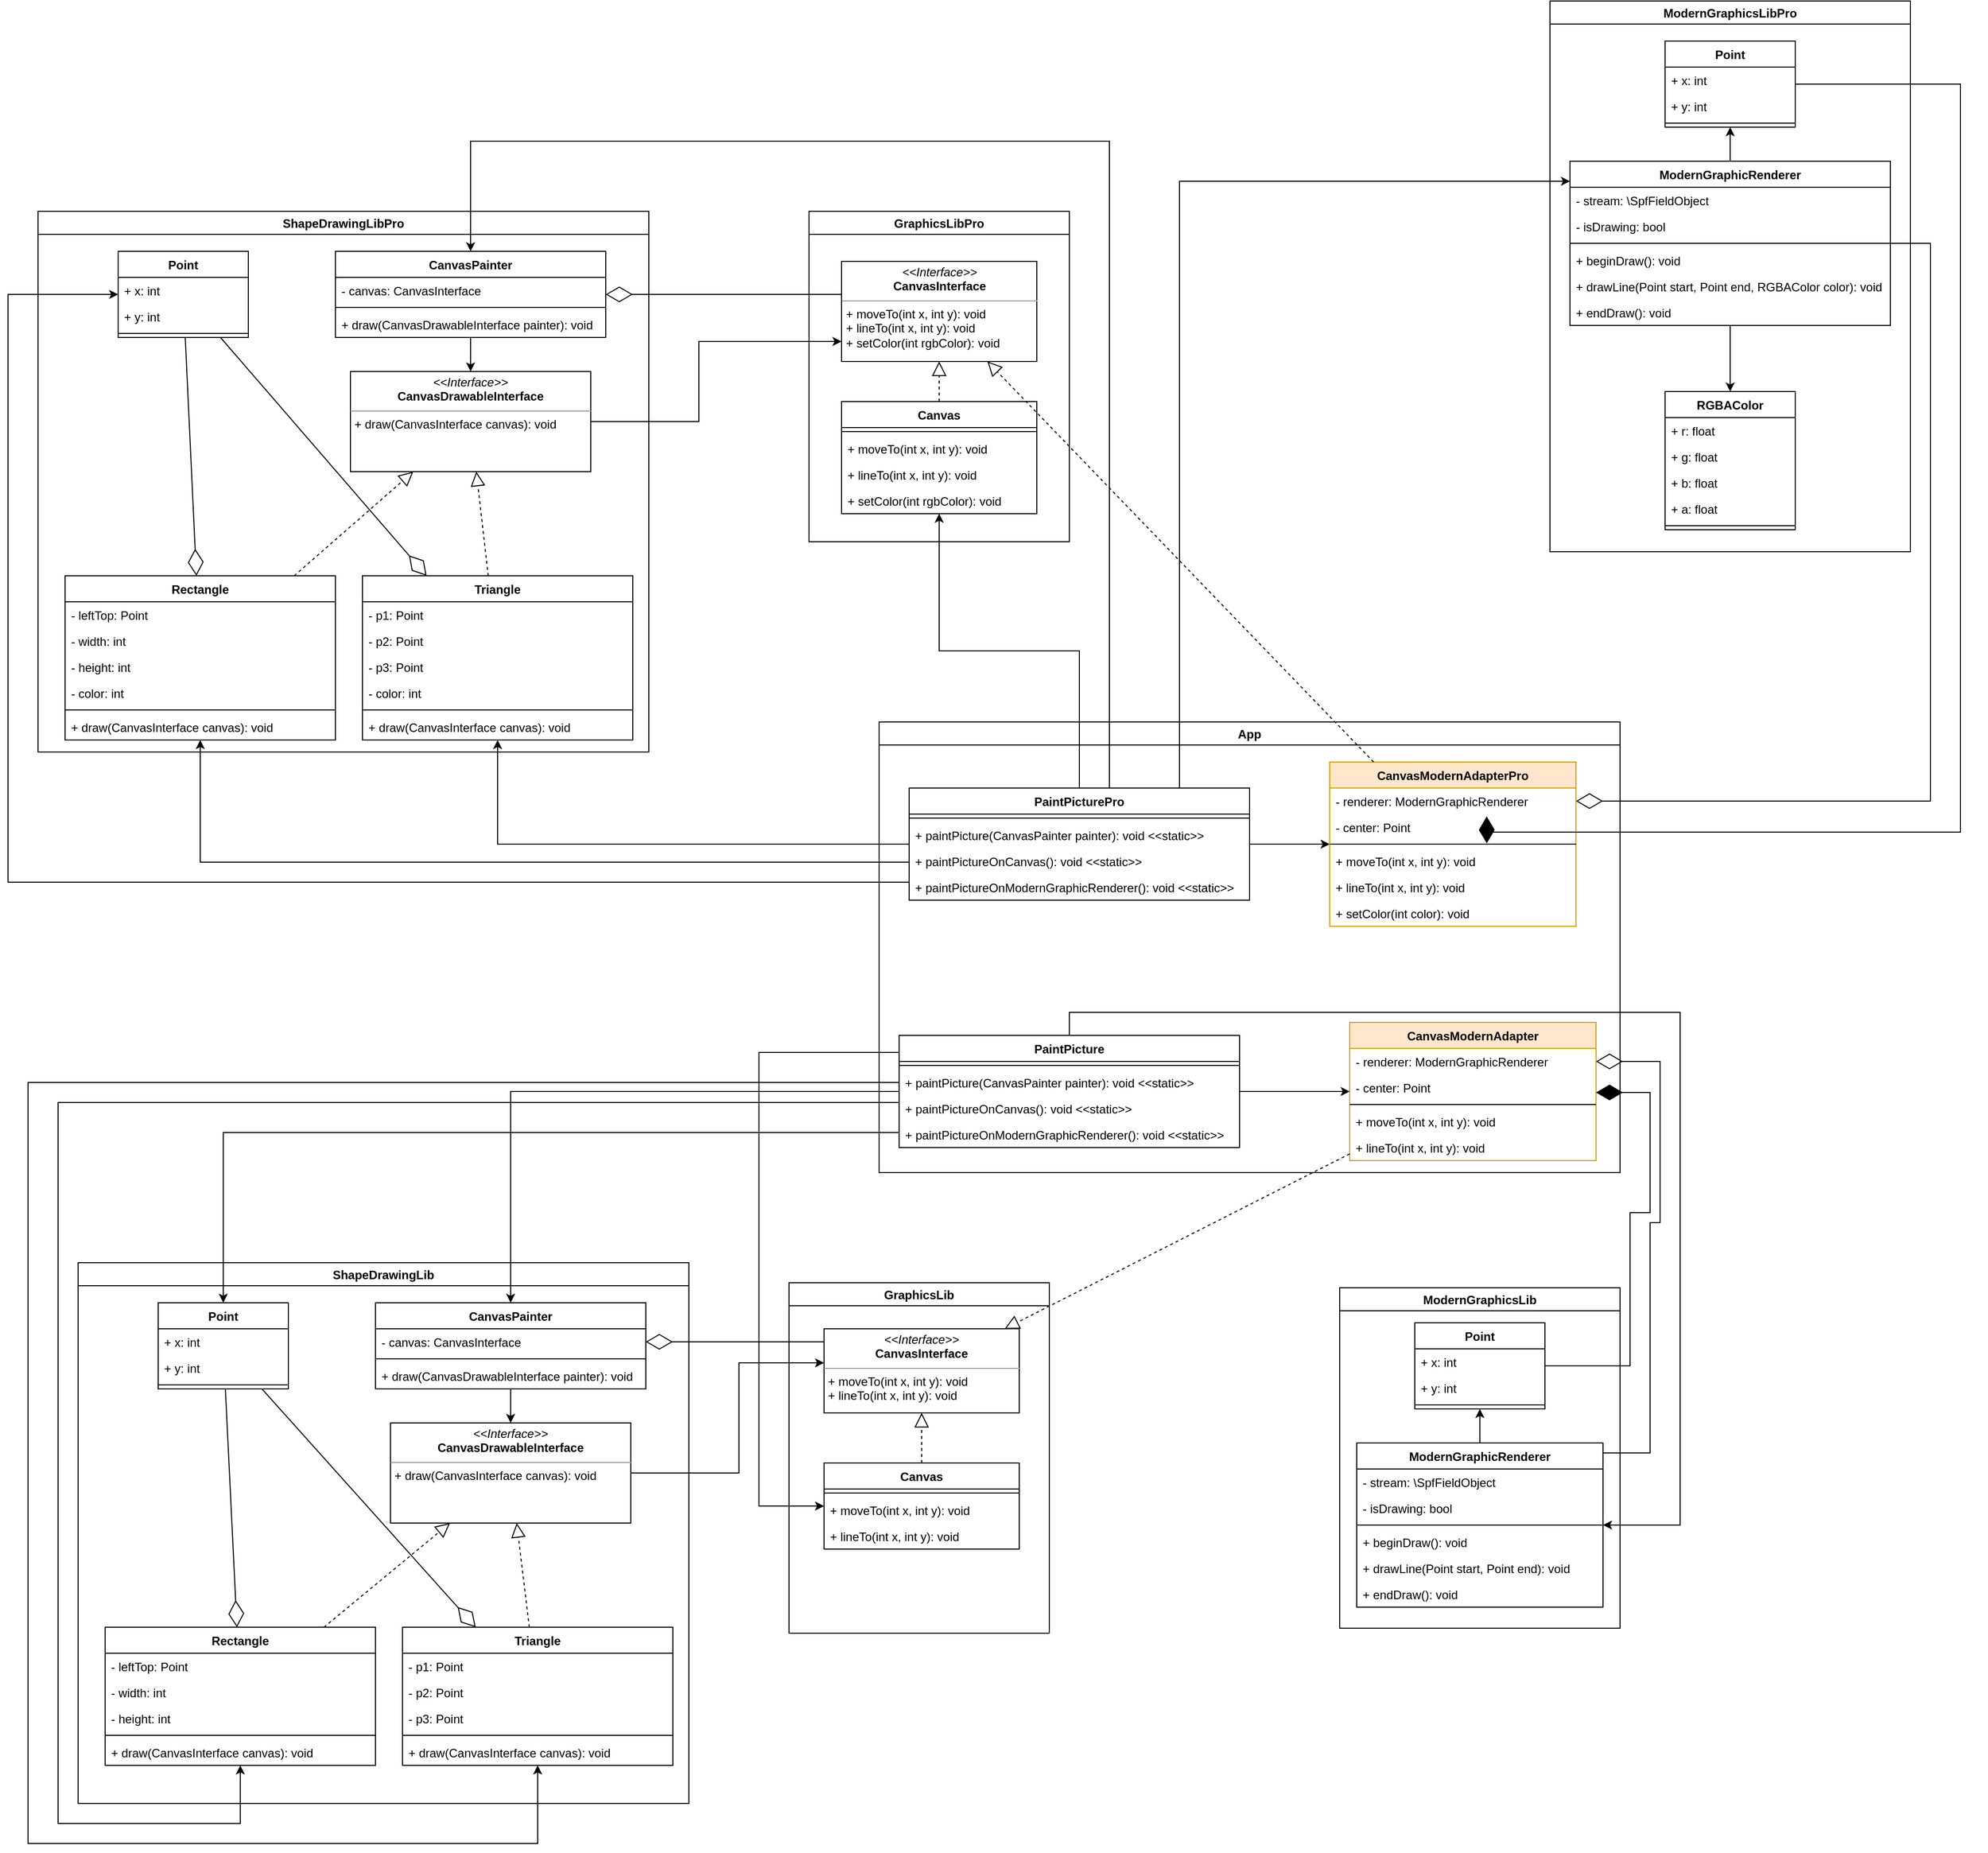 <mxfile version="16.5.1" type="device"><diagram id="OvdZaoCBRFlqLBDTi2Zd" name="Страница 1"><mxGraphModel dx="4202" dy="3364" grid="1" gridSize="10" guides="1" tooltips="1" connect="1" arrows="1" fold="1" page="1" pageScale="1" pageWidth="827" pageHeight="1169" math="0" shadow="0"><root><mxCell id="0"/><mxCell id="1" parent="0"/><mxCell id="_RjIJyW11v8lAksJTVn1-13" value="App" style="swimlane;gradientColor=none;swimlaneFillColor=default;" parent="1" vertex="1"><mxGeometry x="70" y="-320" width="740" height="450" as="geometry"/></mxCell><mxCell id="_RjIJyW11v8lAksJTVn1-8" value="PaintPicture" style="swimlane;fontStyle=1;align=center;verticalAlign=top;childLayout=stackLayout;horizontal=1;startSize=26;horizontalStack=0;resizeParent=1;resizeParentMax=0;resizeLast=0;collapsible=1;marginBottom=0;" parent="_RjIJyW11v8lAksJTVn1-13" vertex="1"><mxGeometry x="20" y="313" width="340" height="112" as="geometry"/></mxCell><mxCell id="_RjIJyW11v8lAksJTVn1-10" value="" style="line;strokeWidth=1;fillColor=none;align=left;verticalAlign=middle;spacingTop=-1;spacingLeft=3;spacingRight=3;rotatable=0;labelPosition=right;points=[];portConstraint=eastwest;" parent="_RjIJyW11v8lAksJTVn1-8" vertex="1"><mxGeometry y="26" width="340" height="8" as="geometry"/></mxCell><mxCell id="_RjIJyW11v8lAksJTVn1-24" value="+ paintPicture(CanvasPainter painter): void &lt;&lt;static&gt;&gt;" style="text;strokeColor=none;fillColor=none;align=left;verticalAlign=top;spacingLeft=4;spacingRight=4;overflow=hidden;rotatable=0;points=[[0,0.5],[1,0.5]];portConstraint=eastwest;" parent="_RjIJyW11v8lAksJTVn1-8" vertex="1"><mxGeometry y="34" width="340" height="26" as="geometry"/></mxCell><mxCell id="_RjIJyW11v8lAksJTVn1-25" value="+ paintPictureOnCanvas(): void &lt;&lt;static&gt;&gt;" style="text;strokeColor=none;fillColor=none;align=left;verticalAlign=top;spacingLeft=4;spacingRight=4;overflow=hidden;rotatable=0;points=[[0,0.5],[1,0.5]];portConstraint=eastwest;" parent="_RjIJyW11v8lAksJTVn1-8" vertex="1"><mxGeometry y="60" width="340" height="26" as="geometry"/></mxCell><mxCell id="_RjIJyW11v8lAksJTVn1-11" value="+ paintPictureOnModernGraphicRenderer(): void &lt;&lt;static&gt;&gt;" style="text;strokeColor=none;fillColor=none;align=left;verticalAlign=top;spacingLeft=4;spacingRight=4;overflow=hidden;rotatable=0;points=[[0,0.5],[1,0.5]];portConstraint=eastwest;" parent="_RjIJyW11v8lAksJTVn1-8" vertex="1"><mxGeometry y="86" width="340" height="26" as="geometry"/></mxCell><mxCell id="_RjIJyW11v8lAksJTVn1-76" value="CanvasModernAdapter" style="swimlane;fontStyle=1;align=center;verticalAlign=top;childLayout=stackLayout;horizontal=1;startSize=26;horizontalStack=0;resizeParent=1;resizeParentMax=0;resizeLast=0;collapsible=1;marginBottom=0;shadow=0;labelBackgroundColor=none;labelBorderColor=none;sketch=0;fillColor=#ffe6cc;strokeColor=#d79b00;swimlaneFillColor=default;" parent="_RjIJyW11v8lAksJTVn1-13" vertex="1"><mxGeometry x="470" y="300" width="246" height="138" as="geometry"/></mxCell><mxCell id="_RjIJyW11v8lAksJTVn1-82" value="- renderer: ModernGraphicRenderer" style="text;strokeColor=none;fillColor=none;align=left;verticalAlign=top;spacingLeft=4;spacingRight=4;overflow=hidden;rotatable=0;points=[[0,0.5],[1,0.5]];portConstraint=eastwest;shadow=0;labelBackgroundColor=none;labelBorderColor=none;sketch=0;" parent="_RjIJyW11v8lAksJTVn1-76" vertex="1"><mxGeometry y="26" width="246" height="26" as="geometry"/></mxCell><mxCell id="_RjIJyW11v8lAksJTVn1-77" value="- center: Point" style="text;strokeColor=none;fillColor=none;align=left;verticalAlign=top;spacingLeft=4;spacingRight=4;overflow=hidden;rotatable=0;points=[[0,0.5],[1,0.5]];portConstraint=eastwest;shadow=0;labelBackgroundColor=none;labelBorderColor=none;sketch=0;" parent="_RjIJyW11v8lAksJTVn1-76" vertex="1"><mxGeometry y="52" width="246" height="26" as="geometry"/></mxCell><mxCell id="_RjIJyW11v8lAksJTVn1-78" value="" style="line;strokeWidth=1;fillColor=none;align=left;verticalAlign=middle;spacingTop=-1;spacingLeft=3;spacingRight=3;rotatable=0;labelPosition=right;points=[];portConstraint=eastwest;shadow=0;labelBackgroundColor=none;labelBorderColor=none;sketch=0;" parent="_RjIJyW11v8lAksJTVn1-76" vertex="1"><mxGeometry y="78" width="246" height="8" as="geometry"/></mxCell><mxCell id="_RjIJyW11v8lAksJTVn1-80" value="+ moveTo(int x, int y): void" style="text;strokeColor=none;fillColor=none;align=left;verticalAlign=top;spacingLeft=4;spacingRight=4;overflow=hidden;rotatable=0;points=[[0,0.5],[1,0.5]];portConstraint=eastwest;" parent="_RjIJyW11v8lAksJTVn1-76" vertex="1"><mxGeometry y="86" width="246" height="26" as="geometry"/></mxCell><mxCell id="_RjIJyW11v8lAksJTVn1-81" value="+ lineTo(int x, int y): void" style="text;strokeColor=none;fillColor=none;align=left;verticalAlign=top;spacingLeft=4;spacingRight=4;overflow=hidden;rotatable=0;points=[[0,0.5],[1,0.5]];portConstraint=eastwest;" parent="_RjIJyW11v8lAksJTVn1-76" vertex="1"><mxGeometry y="112" width="246" height="26" as="geometry"/></mxCell><mxCell id="_RjIJyW11v8lAksJTVn1-55" style="edgeStyle=orthogonalEdgeStyle;rounded=0;orthogonalLoop=1;jettySize=auto;html=1;" parent="_RjIJyW11v8lAksJTVn1-13" source="_RjIJyW11v8lAksJTVn1-8" target="_RjIJyW11v8lAksJTVn1-76" edge="1"><mxGeometry relative="1" as="geometry"><mxPoint x="209" y="420" as="targetPoint"/><Array as="points"/></mxGeometry></mxCell><mxCell id="-Q_IgEPzJhkm3-M9uij9-13" style="edgeStyle=orthogonalEdgeStyle;rounded=0;orthogonalLoop=1;jettySize=auto;html=1;" edge="1" parent="_RjIJyW11v8lAksJTVn1-13" source="-Q_IgEPzJhkm3-M9uij9-1" target="-Q_IgEPzJhkm3-M9uij9-6"><mxGeometry relative="1" as="geometry"/></mxCell><mxCell id="-Q_IgEPzJhkm3-M9uij9-1" value="PaintPicturePro" style="swimlane;fontStyle=1;align=center;verticalAlign=top;childLayout=stackLayout;horizontal=1;startSize=26;horizontalStack=0;resizeParent=1;resizeParentMax=0;resizeLast=0;collapsible=1;marginBottom=0;" vertex="1" parent="_RjIJyW11v8lAksJTVn1-13"><mxGeometry x="30" y="66" width="340" height="112" as="geometry"/></mxCell><mxCell id="-Q_IgEPzJhkm3-M9uij9-2" value="" style="line;strokeWidth=1;fillColor=none;align=left;verticalAlign=middle;spacingTop=-1;spacingLeft=3;spacingRight=3;rotatable=0;labelPosition=right;points=[];portConstraint=eastwest;" vertex="1" parent="-Q_IgEPzJhkm3-M9uij9-1"><mxGeometry y="26" width="340" height="8" as="geometry"/></mxCell><mxCell id="-Q_IgEPzJhkm3-M9uij9-3" value="+ paintPicture(CanvasPainter painter): void &lt;&lt;static&gt;&gt;" style="text;strokeColor=none;fillColor=none;align=left;verticalAlign=top;spacingLeft=4;spacingRight=4;overflow=hidden;rotatable=0;points=[[0,0.5],[1,0.5]];portConstraint=eastwest;" vertex="1" parent="-Q_IgEPzJhkm3-M9uij9-1"><mxGeometry y="34" width="340" height="26" as="geometry"/></mxCell><mxCell id="-Q_IgEPzJhkm3-M9uij9-4" value="+ paintPictureOnCanvas(): void &lt;&lt;static&gt;&gt;" style="text;strokeColor=none;fillColor=none;align=left;verticalAlign=top;spacingLeft=4;spacingRight=4;overflow=hidden;rotatable=0;points=[[0,0.5],[1,0.5]];portConstraint=eastwest;" vertex="1" parent="-Q_IgEPzJhkm3-M9uij9-1"><mxGeometry y="60" width="340" height="26" as="geometry"/></mxCell><mxCell id="-Q_IgEPzJhkm3-M9uij9-5" value="+ paintPictureOnModernGraphicRenderer(): void &lt;&lt;static&gt;&gt;" style="text;strokeColor=none;fillColor=none;align=left;verticalAlign=top;spacingLeft=4;spacingRight=4;overflow=hidden;rotatable=0;points=[[0,0.5],[1,0.5]];portConstraint=eastwest;" vertex="1" parent="-Q_IgEPzJhkm3-M9uij9-1"><mxGeometry y="86" width="340" height="26" as="geometry"/></mxCell><mxCell id="-Q_IgEPzJhkm3-M9uij9-6" value="CanvasModernAdapterPro" style="swimlane;fontStyle=1;align=center;verticalAlign=top;childLayout=stackLayout;horizontal=1;startSize=26;horizontalStack=0;resizeParent=1;resizeParentMax=0;resizeLast=0;collapsible=1;marginBottom=0;shadow=0;labelBackgroundColor=none;labelBorderColor=none;sketch=0;fillColor=#ffe6cc;strokeColor=#d79b00;swimlaneFillColor=default;" vertex="1" parent="_RjIJyW11v8lAksJTVn1-13"><mxGeometry x="450" y="40" width="246" height="164" as="geometry"/></mxCell><mxCell id="-Q_IgEPzJhkm3-M9uij9-7" value="- renderer: ModernGraphicRenderer" style="text;strokeColor=none;fillColor=none;align=left;verticalAlign=top;spacingLeft=4;spacingRight=4;overflow=hidden;rotatable=0;points=[[0,0.5],[1,0.5]];portConstraint=eastwest;shadow=0;labelBackgroundColor=none;labelBorderColor=none;sketch=0;" vertex="1" parent="-Q_IgEPzJhkm3-M9uij9-6"><mxGeometry y="26" width="246" height="26" as="geometry"/></mxCell><mxCell id="-Q_IgEPzJhkm3-M9uij9-8" value="- center: Point" style="text;strokeColor=none;fillColor=none;align=left;verticalAlign=top;spacingLeft=4;spacingRight=4;overflow=hidden;rotatable=0;points=[[0,0.5],[1,0.5]];portConstraint=eastwest;shadow=0;labelBackgroundColor=none;labelBorderColor=none;sketch=0;" vertex="1" parent="-Q_IgEPzJhkm3-M9uij9-6"><mxGeometry y="52" width="246" height="26" as="geometry"/></mxCell><mxCell id="-Q_IgEPzJhkm3-M9uij9-9" value="" style="line;strokeWidth=1;fillColor=none;align=left;verticalAlign=middle;spacingTop=-1;spacingLeft=3;spacingRight=3;rotatable=0;labelPosition=right;points=[];portConstraint=eastwest;shadow=0;labelBackgroundColor=none;labelBorderColor=none;sketch=0;" vertex="1" parent="-Q_IgEPzJhkm3-M9uij9-6"><mxGeometry y="78" width="246" height="8" as="geometry"/></mxCell><mxCell id="-Q_IgEPzJhkm3-M9uij9-10" value="+ moveTo(int x, int y): void" style="text;strokeColor=none;fillColor=none;align=left;verticalAlign=top;spacingLeft=4;spacingRight=4;overflow=hidden;rotatable=0;points=[[0,0.5],[1,0.5]];portConstraint=eastwest;" vertex="1" parent="-Q_IgEPzJhkm3-M9uij9-6"><mxGeometry y="86" width="246" height="26" as="geometry"/></mxCell><mxCell id="-Q_IgEPzJhkm3-M9uij9-11" value="+ lineTo(int x, int y): void" style="text;strokeColor=none;fillColor=none;align=left;verticalAlign=top;spacingLeft=4;spacingRight=4;overflow=hidden;rotatable=0;points=[[0,0.5],[1,0.5]];portConstraint=eastwest;" vertex="1" parent="-Q_IgEPzJhkm3-M9uij9-6"><mxGeometry y="112" width="246" height="26" as="geometry"/></mxCell><mxCell id="-Q_IgEPzJhkm3-M9uij9-12" value="+ setColor(int color): void" style="text;strokeColor=none;fillColor=none;align=left;verticalAlign=top;spacingLeft=4;spacingRight=4;overflow=hidden;rotatable=0;points=[[0,0.5],[1,0.5]];portConstraint=eastwest;" vertex="1" parent="-Q_IgEPzJhkm3-M9uij9-6"><mxGeometry y="138" width="246" height="26" as="geometry"/></mxCell><mxCell id="_RjIJyW11v8lAksJTVn1-14" value="GraphicsLib" style="swimlane;gradientColor=none;swimlaneFillColor=default;" parent="1" vertex="1"><mxGeometry x="-20" y="240" width="260" height="350" as="geometry"/></mxCell><mxCell id="_RjIJyW11v8lAksJTVn1-35" value="Canvas" style="swimlane;fontStyle=1;align=center;verticalAlign=top;childLayout=stackLayout;horizontal=1;startSize=26;horizontalStack=0;resizeParent=1;resizeParentMax=0;resizeLast=0;collapsible=1;marginBottom=0;" parent="_RjIJyW11v8lAksJTVn1-14" vertex="1"><mxGeometry x="35" y="180" width="195" height="86" as="geometry"/></mxCell><mxCell id="_RjIJyW11v8lAksJTVn1-36" value="" style="line;strokeWidth=1;fillColor=none;align=left;verticalAlign=middle;spacingTop=-1;spacingLeft=3;spacingRight=3;rotatable=0;labelPosition=right;points=[];portConstraint=eastwest;" parent="_RjIJyW11v8lAksJTVn1-35" vertex="1"><mxGeometry y="26" width="195" height="8" as="geometry"/></mxCell><mxCell id="_RjIJyW11v8lAksJTVn1-37" value="+ moveTo(int x, int y): void" style="text;strokeColor=none;fillColor=none;align=left;verticalAlign=top;spacingLeft=4;spacingRight=4;overflow=hidden;rotatable=0;points=[[0,0.5],[1,0.5]];portConstraint=eastwest;" parent="_RjIJyW11v8lAksJTVn1-35" vertex="1"><mxGeometry y="34" width="195" height="26" as="geometry"/></mxCell><mxCell id="_RjIJyW11v8lAksJTVn1-38" value="+ lineTo(int x, int y): void" style="text;strokeColor=none;fillColor=none;align=left;verticalAlign=top;spacingLeft=4;spacingRight=4;overflow=hidden;rotatable=0;points=[[0,0.5],[1,0.5]];portConstraint=eastwest;" parent="_RjIJyW11v8lAksJTVn1-35" vertex="1"><mxGeometry y="60" width="195" height="26" as="geometry"/></mxCell><mxCell id="_RjIJyW11v8lAksJTVn1-48" value="&lt;p style=&quot;margin: 0px ; margin-top: 4px ; text-align: center&quot;&gt;&lt;i&gt;&amp;lt;&amp;lt;Interface&amp;gt;&amp;gt;&lt;/i&gt;&lt;br&gt;&lt;b&gt;CanvasInterface&lt;/b&gt;&lt;/p&gt;&lt;hr size=&quot;1&quot;&gt;&lt;p style=&quot;margin: 0px ; margin-left: 4px&quot;&gt;&lt;/p&gt;&lt;p style=&quot;margin: 0px ; margin-left: 4px&quot;&gt;+ moveTo(int x, int y): void&lt;br&gt;+ lineTo(int x, int y): void&lt;br&gt;&lt;/p&gt;" style="verticalAlign=top;align=left;overflow=fill;fontSize=12;fontFamily=Helvetica;html=1;shadow=0;labelBackgroundColor=none;labelBorderColor=none;sketch=0;gradientColor=none;" parent="_RjIJyW11v8lAksJTVn1-14" vertex="1"><mxGeometry x="35" y="46" width="195" height="84" as="geometry"/></mxCell><mxCell id="_RjIJyW11v8lAksJTVn1-53" value="" style="endArrow=block;dashed=1;endFill=0;endSize=12;html=1;rounded=0;" parent="_RjIJyW11v8lAksJTVn1-14" source="_RjIJyW11v8lAksJTVn1-35" target="_RjIJyW11v8lAksJTVn1-48" edge="1"><mxGeometry width="160" relative="1" as="geometry"><mxPoint x="310" y="290" as="sourcePoint"/><mxPoint x="470" y="290" as="targetPoint"/></mxGeometry></mxCell><mxCell id="_RjIJyW11v8lAksJTVn1-19" value="GraphicsLibPro" style="swimlane;gradientColor=none;swimlaneFillColor=default;" parent="1" vertex="1"><mxGeometry y="-830" width="260" height="330" as="geometry"/></mxCell><mxCell id="_RjIJyW11v8lAksJTVn1-60" value="&lt;p style=&quot;margin: 0px ; margin-top: 4px ; text-align: center&quot;&gt;&lt;i&gt;&amp;lt;&amp;lt;Interface&amp;gt;&amp;gt;&lt;/i&gt;&lt;br&gt;&lt;b&gt;CanvasInterface&lt;/b&gt;&lt;/p&gt;&lt;hr size=&quot;1&quot;&gt;&lt;p style=&quot;margin: 0px ; margin-left: 4px&quot;&gt;&lt;/p&gt;&lt;p style=&quot;margin: 0px ; margin-left: 4px&quot;&gt;+ moveTo(int x, int y): void&lt;br&gt;+ lineTo(int x, int y): void&lt;br&gt;+ setColor(int rgbColor): void&lt;/p&gt;" style="verticalAlign=top;align=left;overflow=fill;fontSize=12;fontFamily=Helvetica;html=1;shadow=0;labelBackgroundColor=none;labelBorderColor=none;sketch=0;gradientColor=none;" parent="_RjIJyW11v8lAksJTVn1-19" vertex="1"><mxGeometry x="32.5" y="50" width="195" height="100" as="geometry"/></mxCell><mxCell id="_RjIJyW11v8lAksJTVn1-61" value="" style="endArrow=block;dashed=1;endFill=0;endSize=12;html=1;rounded=0;" parent="_RjIJyW11v8lAksJTVn1-19" source="_RjIJyW11v8lAksJTVn1-56" target="_RjIJyW11v8lAksJTVn1-60" edge="1"><mxGeometry width="160" relative="1" as="geometry"><mxPoint x="327.5" y="74" as="sourcePoint"/><mxPoint x="487.5" y="74" as="targetPoint"/></mxGeometry></mxCell><mxCell id="_RjIJyW11v8lAksJTVn1-56" value="Canvas" style="swimlane;fontStyle=1;align=center;verticalAlign=top;childLayout=stackLayout;horizontal=1;startSize=26;horizontalStack=0;resizeParent=1;resizeParentMax=0;resizeLast=0;collapsible=1;marginBottom=0;" parent="_RjIJyW11v8lAksJTVn1-19" vertex="1"><mxGeometry x="32.5" y="190" width="195" height="112" as="geometry"/></mxCell><mxCell id="_RjIJyW11v8lAksJTVn1-57" value="" style="line;strokeWidth=1;fillColor=none;align=left;verticalAlign=middle;spacingTop=-1;spacingLeft=3;spacingRight=3;rotatable=0;labelPosition=right;points=[];portConstraint=eastwest;" parent="_RjIJyW11v8lAksJTVn1-56" vertex="1"><mxGeometry y="26" width="195" height="8" as="geometry"/></mxCell><mxCell id="_RjIJyW11v8lAksJTVn1-58" value="+ moveTo(int x, int y): void" style="text;strokeColor=none;fillColor=none;align=left;verticalAlign=top;spacingLeft=4;spacingRight=4;overflow=hidden;rotatable=0;points=[[0,0.5],[1,0.5]];portConstraint=eastwest;" parent="_RjIJyW11v8lAksJTVn1-56" vertex="1"><mxGeometry y="34" width="195" height="26" as="geometry"/></mxCell><mxCell id="_RjIJyW11v8lAksJTVn1-62" value="+ lineTo(int x, int y): void" style="text;strokeColor=none;fillColor=none;align=left;verticalAlign=top;spacingLeft=4;spacingRight=4;overflow=hidden;rotatable=0;points=[[0,0.5],[1,0.5]];portConstraint=eastwest;" parent="_RjIJyW11v8lAksJTVn1-56" vertex="1"><mxGeometry y="60" width="195" height="26" as="geometry"/></mxCell><mxCell id="_RjIJyW11v8lAksJTVn1-59" value="+ setColor(int rgbColor): void" style="text;strokeColor=none;fillColor=none;align=left;verticalAlign=top;spacingLeft=4;spacingRight=4;overflow=hidden;rotatable=0;points=[[0,0.5],[1,0.5]];portConstraint=eastwest;" parent="_RjIJyW11v8lAksJTVn1-56" vertex="1"><mxGeometry y="86" width="195" height="26" as="geometry"/></mxCell><mxCell id="_RjIJyW11v8lAksJTVn1-20" value="ModernGraphicsLibPro" style="swimlane;gradientColor=none;swimlaneFillColor=default;" parent="1" vertex="1"><mxGeometry x="740" y="-1040" width="360" height="550" as="geometry"/></mxCell><mxCell id="_RjIJyW11v8lAksJTVn1-93" value="Point" style="swimlane;fontStyle=1;align=center;verticalAlign=top;childLayout=stackLayout;horizontal=1;startSize=26;horizontalStack=0;resizeParent=1;resizeParentMax=0;resizeLast=0;collapsible=1;marginBottom=0;shadow=0;labelBackgroundColor=none;labelBorderColor=none;sketch=0;gradientColor=none;" parent="_RjIJyW11v8lAksJTVn1-20" vertex="1"><mxGeometry x="115" y="40" width="130" height="86" as="geometry"/></mxCell><mxCell id="_RjIJyW11v8lAksJTVn1-94" value="+ x: int" style="text;strokeColor=none;fillColor=none;align=left;verticalAlign=top;spacingLeft=4;spacingRight=4;overflow=hidden;rotatable=0;points=[[0,0.5],[1,0.5]];portConstraint=eastwest;shadow=0;labelBackgroundColor=none;labelBorderColor=none;sketch=0;" parent="_RjIJyW11v8lAksJTVn1-93" vertex="1"><mxGeometry y="26" width="130" height="26" as="geometry"/></mxCell><mxCell id="_RjIJyW11v8lAksJTVn1-95" value="+ y: int" style="text;strokeColor=none;fillColor=none;align=left;verticalAlign=top;spacingLeft=4;spacingRight=4;overflow=hidden;rotatable=0;points=[[0,0.5],[1,0.5]];portConstraint=eastwest;shadow=0;labelBackgroundColor=none;labelBorderColor=none;sketch=0;" parent="_RjIJyW11v8lAksJTVn1-93" vertex="1"><mxGeometry y="52" width="130" height="26" as="geometry"/></mxCell><mxCell id="_RjIJyW11v8lAksJTVn1-96" value="" style="line;strokeWidth=1;fillColor=none;align=left;verticalAlign=middle;spacingTop=-1;spacingLeft=3;spacingRight=3;rotatable=0;labelPosition=right;points=[];portConstraint=eastwest;shadow=0;labelBackgroundColor=none;labelBorderColor=none;sketch=0;" parent="_RjIJyW11v8lAksJTVn1-93" vertex="1"><mxGeometry y="78" width="130" height="8" as="geometry"/></mxCell><mxCell id="_RjIJyW11v8lAksJTVn1-104" style="edgeStyle=orthogonalEdgeStyle;rounded=0;orthogonalLoop=1;jettySize=auto;html=1;" parent="_RjIJyW11v8lAksJTVn1-20" source="_RjIJyW11v8lAksJTVn1-97" target="_RjIJyW11v8lAksJTVn1-93" edge="1"><mxGeometry relative="1" as="geometry"/></mxCell><mxCell id="_RjIJyW11v8lAksJTVn1-111" style="edgeStyle=orthogonalEdgeStyle;rounded=0;orthogonalLoop=1;jettySize=auto;html=1;" parent="_RjIJyW11v8lAksJTVn1-20" source="_RjIJyW11v8lAksJTVn1-97" target="_RjIJyW11v8lAksJTVn1-105" edge="1"><mxGeometry relative="1" as="geometry"/></mxCell><mxCell id="_RjIJyW11v8lAksJTVn1-97" value="ModernGraphicRenderer" style="swimlane;fontStyle=1;align=center;verticalAlign=top;childLayout=stackLayout;horizontal=1;startSize=26;horizontalStack=0;resizeParent=1;resizeParentMax=0;resizeLast=0;collapsible=1;marginBottom=0;shadow=0;labelBackgroundColor=none;labelBorderColor=none;sketch=0;gradientColor=none;" parent="_RjIJyW11v8lAksJTVn1-20" vertex="1"><mxGeometry x="20" y="160" width="320" height="164" as="geometry"/></mxCell><mxCell id="_RjIJyW11v8lAksJTVn1-98" value="- stream: \SpfFieldObject" style="text;strokeColor=none;fillColor=none;align=left;verticalAlign=top;spacingLeft=4;spacingRight=4;overflow=hidden;rotatable=0;points=[[0,0.5],[1,0.5]];portConstraint=eastwest;shadow=0;labelBackgroundColor=none;labelBorderColor=none;sketch=0;" parent="_RjIJyW11v8lAksJTVn1-97" vertex="1"><mxGeometry y="26" width="320" height="26" as="geometry"/></mxCell><mxCell id="_RjIJyW11v8lAksJTVn1-99" value="- isDrawing: bool" style="text;strokeColor=none;fillColor=none;align=left;verticalAlign=top;spacingLeft=4;spacingRight=4;overflow=hidden;rotatable=0;points=[[0,0.5],[1,0.5]];portConstraint=eastwest;shadow=0;labelBackgroundColor=none;labelBorderColor=none;sketch=0;" parent="_RjIJyW11v8lAksJTVn1-97" vertex="1"><mxGeometry y="52" width="320" height="26" as="geometry"/></mxCell><mxCell id="_RjIJyW11v8lAksJTVn1-100" value="" style="line;strokeWidth=1;fillColor=none;align=left;verticalAlign=middle;spacingTop=-1;spacingLeft=3;spacingRight=3;rotatable=0;labelPosition=right;points=[];portConstraint=eastwest;shadow=0;labelBackgroundColor=none;labelBorderColor=none;sketch=0;" parent="_RjIJyW11v8lAksJTVn1-97" vertex="1"><mxGeometry y="78" width="320" height="8" as="geometry"/></mxCell><mxCell id="_RjIJyW11v8lAksJTVn1-101" value="+ beginDraw(): void" style="text;strokeColor=none;fillColor=none;align=left;verticalAlign=top;spacingLeft=4;spacingRight=4;overflow=hidden;rotatable=0;points=[[0,0.5],[1,0.5]];portConstraint=eastwest;" parent="_RjIJyW11v8lAksJTVn1-97" vertex="1"><mxGeometry y="86" width="320" height="26" as="geometry"/></mxCell><mxCell id="_RjIJyW11v8lAksJTVn1-102" value="+ drawLine(Point start, Point end, RGBAColor color): void" style="text;strokeColor=none;fillColor=none;align=left;verticalAlign=top;spacingLeft=4;spacingRight=4;overflow=hidden;rotatable=0;points=[[0,0.5],[1,0.5]];portConstraint=eastwest;" parent="_RjIJyW11v8lAksJTVn1-97" vertex="1"><mxGeometry y="112" width="320" height="26" as="geometry"/></mxCell><mxCell id="_RjIJyW11v8lAksJTVn1-103" value="+ endDraw(): void" style="text;strokeColor=none;fillColor=none;align=left;verticalAlign=top;spacingLeft=4;spacingRight=4;overflow=hidden;rotatable=0;points=[[0,0.5],[1,0.5]];portConstraint=eastwest;" parent="_RjIJyW11v8lAksJTVn1-97" vertex="1"><mxGeometry y="138" width="320" height="26" as="geometry"/></mxCell><mxCell id="_RjIJyW11v8lAksJTVn1-105" value="RGBAColor" style="swimlane;fontStyle=1;align=center;verticalAlign=top;childLayout=stackLayout;horizontal=1;startSize=26;horizontalStack=0;resizeParent=1;resizeParentMax=0;resizeLast=0;collapsible=1;marginBottom=0;shadow=0;labelBackgroundColor=none;labelBorderColor=none;sketch=0;gradientColor=none;" parent="_RjIJyW11v8lAksJTVn1-20" vertex="1"><mxGeometry x="115" y="390" width="130" height="138" as="geometry"/></mxCell><mxCell id="_RjIJyW11v8lAksJTVn1-106" value="+ r: float" style="text;strokeColor=none;fillColor=none;align=left;verticalAlign=top;spacingLeft=4;spacingRight=4;overflow=hidden;rotatable=0;points=[[0,0.5],[1,0.5]];portConstraint=eastwest;shadow=0;labelBackgroundColor=none;labelBorderColor=none;sketch=0;" parent="_RjIJyW11v8lAksJTVn1-105" vertex="1"><mxGeometry y="26" width="130" height="26" as="geometry"/></mxCell><mxCell id="_RjIJyW11v8lAksJTVn1-109" value="+ g: float" style="text;strokeColor=none;fillColor=none;align=left;verticalAlign=top;spacingLeft=4;spacingRight=4;overflow=hidden;rotatable=0;points=[[0,0.5],[1,0.5]];portConstraint=eastwest;shadow=0;labelBackgroundColor=none;labelBorderColor=none;sketch=0;" parent="_RjIJyW11v8lAksJTVn1-105" vertex="1"><mxGeometry y="52" width="130" height="26" as="geometry"/></mxCell><mxCell id="_RjIJyW11v8lAksJTVn1-110" value="+ b: float" style="text;strokeColor=none;fillColor=none;align=left;verticalAlign=top;spacingLeft=4;spacingRight=4;overflow=hidden;rotatable=0;points=[[0,0.5],[1,0.5]];portConstraint=eastwest;shadow=0;labelBackgroundColor=none;labelBorderColor=none;sketch=0;" parent="_RjIJyW11v8lAksJTVn1-105" vertex="1"><mxGeometry y="78" width="130" height="26" as="geometry"/></mxCell><mxCell id="_RjIJyW11v8lAksJTVn1-107" value="+ a: float" style="text;strokeColor=none;fillColor=none;align=left;verticalAlign=top;spacingLeft=4;spacingRight=4;overflow=hidden;rotatable=0;points=[[0,0.5],[1,0.5]];portConstraint=eastwest;shadow=0;labelBackgroundColor=none;labelBorderColor=none;sketch=0;" parent="_RjIJyW11v8lAksJTVn1-105" vertex="1"><mxGeometry y="104" width="130" height="26" as="geometry"/></mxCell><mxCell id="_RjIJyW11v8lAksJTVn1-108" value="" style="line;strokeWidth=1;fillColor=none;align=left;verticalAlign=middle;spacingTop=-1;spacingLeft=3;spacingRight=3;rotatable=0;labelPosition=right;points=[];portConstraint=eastwest;shadow=0;labelBackgroundColor=none;labelBorderColor=none;sketch=0;" parent="_RjIJyW11v8lAksJTVn1-105" vertex="1"><mxGeometry y="130" width="130" height="8" as="geometry"/></mxCell><mxCell id="_RjIJyW11v8lAksJTVn1-21" value="ShapeDrawingLib" style="swimlane;gradientColor=none;swimlaneFillColor=default;" parent="1" vertex="1"><mxGeometry x="-730" y="220" width="610" height="540" as="geometry"/></mxCell><mxCell id="_RjIJyW11v8lAksJTVn1-112" value="Point" style="swimlane;fontStyle=1;align=center;verticalAlign=top;childLayout=stackLayout;horizontal=1;startSize=26;horizontalStack=0;resizeParent=1;resizeParentMax=0;resizeLast=0;collapsible=1;marginBottom=0;shadow=0;labelBackgroundColor=none;labelBorderColor=none;sketch=0;gradientColor=none;" parent="_RjIJyW11v8lAksJTVn1-21" vertex="1"><mxGeometry x="80" y="40" width="130" height="86" as="geometry"/></mxCell><mxCell id="_RjIJyW11v8lAksJTVn1-113" value="+ x: int" style="text;strokeColor=none;fillColor=none;align=left;verticalAlign=top;spacingLeft=4;spacingRight=4;overflow=hidden;rotatable=0;points=[[0,0.5],[1,0.5]];portConstraint=eastwest;shadow=0;labelBackgroundColor=none;labelBorderColor=none;sketch=0;" parent="_RjIJyW11v8lAksJTVn1-112" vertex="1"><mxGeometry y="26" width="130" height="26" as="geometry"/></mxCell><mxCell id="_RjIJyW11v8lAksJTVn1-114" value="+ y: int" style="text;strokeColor=none;fillColor=none;align=left;verticalAlign=top;spacingLeft=4;spacingRight=4;overflow=hidden;rotatable=0;points=[[0,0.5],[1,0.5]];portConstraint=eastwest;shadow=0;labelBackgroundColor=none;labelBorderColor=none;sketch=0;" parent="_RjIJyW11v8lAksJTVn1-112" vertex="1"><mxGeometry y="52" width="130" height="26" as="geometry"/></mxCell><mxCell id="_RjIJyW11v8lAksJTVn1-115" value="" style="line;strokeWidth=1;fillColor=none;align=left;verticalAlign=middle;spacingTop=-1;spacingLeft=3;spacingRight=3;rotatable=0;labelPosition=right;points=[];portConstraint=eastwest;shadow=0;labelBackgroundColor=none;labelBorderColor=none;sketch=0;" parent="_RjIJyW11v8lAksJTVn1-112" vertex="1"><mxGeometry y="78" width="130" height="8" as="geometry"/></mxCell><mxCell id="_RjIJyW11v8lAksJTVn1-116" value="&lt;p style=&quot;margin: 0px ; margin-top: 4px ; text-align: center&quot;&gt;&lt;i&gt;&amp;lt;&amp;lt;Interface&amp;gt;&amp;gt;&lt;/i&gt;&lt;br&gt;&lt;b&gt;CanvasDrawableInterface&lt;/b&gt;&lt;/p&gt;&lt;hr size=&quot;1&quot;&gt;&lt;p style=&quot;margin: 0px ; margin-left: 4px&quot;&gt;&lt;/p&gt;&lt;p style=&quot;margin: 0px ; margin-left: 4px&quot;&gt;+ draw(CanvasInterface canvas): void&lt;br&gt;&lt;br&gt;&lt;/p&gt;" style="verticalAlign=top;align=left;overflow=fill;fontSize=12;fontFamily=Helvetica;html=1;shadow=0;labelBackgroundColor=none;labelBorderColor=none;sketch=0;gradientColor=none;" parent="_RjIJyW11v8lAksJTVn1-21" vertex="1"><mxGeometry x="312" y="160" width="240" height="100" as="geometry"/></mxCell><mxCell id="_RjIJyW11v8lAksJTVn1-140" style="edgeStyle=orthogonalEdgeStyle;rounded=0;orthogonalLoop=1;jettySize=auto;html=1;" parent="_RjIJyW11v8lAksJTVn1-21" source="_RjIJyW11v8lAksJTVn1-117" target="_RjIJyW11v8lAksJTVn1-116" edge="1"><mxGeometry relative="1" as="geometry"/></mxCell><mxCell id="_RjIJyW11v8lAksJTVn1-117" value="CanvasPainter" style="swimlane;fontStyle=1;align=center;verticalAlign=top;childLayout=stackLayout;horizontal=1;startSize=26;horizontalStack=0;resizeParent=1;resizeParentMax=0;resizeLast=0;collapsible=1;marginBottom=0;shadow=0;labelBackgroundColor=none;labelBorderColor=none;sketch=0;gradientColor=none;" parent="_RjIJyW11v8lAksJTVn1-21" vertex="1"><mxGeometry x="297" y="40" width="270" height="86" as="geometry"/></mxCell><mxCell id="_RjIJyW11v8lAksJTVn1-119" value="- canvas: CanvasInterface" style="text;strokeColor=none;fillColor=none;align=left;verticalAlign=top;spacingLeft=4;spacingRight=4;overflow=hidden;rotatable=0;points=[[0,0.5],[1,0.5]];portConstraint=eastwest;shadow=0;labelBackgroundColor=none;labelBorderColor=none;sketch=0;" parent="_RjIJyW11v8lAksJTVn1-117" vertex="1"><mxGeometry y="26" width="270" height="26" as="geometry"/></mxCell><mxCell id="_RjIJyW11v8lAksJTVn1-120" value="" style="line;strokeWidth=1;fillColor=none;align=left;verticalAlign=middle;spacingTop=-1;spacingLeft=3;spacingRight=3;rotatable=0;labelPosition=right;points=[];portConstraint=eastwest;shadow=0;labelBackgroundColor=none;labelBorderColor=none;sketch=0;" parent="_RjIJyW11v8lAksJTVn1-117" vertex="1"><mxGeometry y="52" width="270" height="8" as="geometry"/></mxCell><mxCell id="_RjIJyW11v8lAksJTVn1-122" value="+ draw(CanvasDrawableInterface painter): void" style="text;strokeColor=none;fillColor=none;align=left;verticalAlign=top;spacingLeft=4;spacingRight=4;overflow=hidden;rotatable=0;points=[[0,0.5],[1,0.5]];portConstraint=eastwest;" parent="_RjIJyW11v8lAksJTVn1-117" vertex="1"><mxGeometry y="60" width="270" height="26" as="geometry"/></mxCell><mxCell id="_RjIJyW11v8lAksJTVn1-124" value="Rectangle" style="swimlane;fontStyle=1;align=center;verticalAlign=top;childLayout=stackLayout;horizontal=1;startSize=26;horizontalStack=0;resizeParent=1;resizeParentMax=0;resizeLast=0;collapsible=1;marginBottom=0;shadow=0;labelBackgroundColor=none;labelBorderColor=none;sketch=0;gradientColor=none;" parent="_RjIJyW11v8lAksJTVn1-21" vertex="1"><mxGeometry x="27" y="364" width="270" height="138" as="geometry"/></mxCell><mxCell id="_RjIJyW11v8lAksJTVn1-125" value="- leftTop: Point" style="text;strokeColor=none;fillColor=none;align=left;verticalAlign=top;spacingLeft=4;spacingRight=4;overflow=hidden;rotatable=0;points=[[0,0.5],[1,0.5]];portConstraint=eastwest;shadow=0;labelBackgroundColor=none;labelBorderColor=none;sketch=0;" parent="_RjIJyW11v8lAksJTVn1-124" vertex="1"><mxGeometry y="26" width="270" height="26" as="geometry"/></mxCell><mxCell id="_RjIJyW11v8lAksJTVn1-129" value="- width: int" style="text;strokeColor=none;fillColor=none;align=left;verticalAlign=top;spacingLeft=4;spacingRight=4;overflow=hidden;rotatable=0;points=[[0,0.5],[1,0.5]];portConstraint=eastwest;shadow=0;labelBackgroundColor=none;labelBorderColor=none;sketch=0;" parent="_RjIJyW11v8lAksJTVn1-124" vertex="1"><mxGeometry y="52" width="270" height="26" as="geometry"/></mxCell><mxCell id="_RjIJyW11v8lAksJTVn1-128" value="- height: int" style="text;strokeColor=none;fillColor=none;align=left;verticalAlign=top;spacingLeft=4;spacingRight=4;overflow=hidden;rotatable=0;points=[[0,0.5],[1,0.5]];portConstraint=eastwest;shadow=0;labelBackgroundColor=none;labelBorderColor=none;sketch=0;" parent="_RjIJyW11v8lAksJTVn1-124" vertex="1"><mxGeometry y="78" width="270" height="26" as="geometry"/></mxCell><mxCell id="_RjIJyW11v8lAksJTVn1-126" value="" style="line;strokeWidth=1;fillColor=none;align=left;verticalAlign=middle;spacingTop=-1;spacingLeft=3;spacingRight=3;rotatable=0;labelPosition=right;points=[];portConstraint=eastwest;shadow=0;labelBackgroundColor=none;labelBorderColor=none;sketch=0;" parent="_RjIJyW11v8lAksJTVn1-124" vertex="1"><mxGeometry y="104" width="270" height="8" as="geometry"/></mxCell><mxCell id="_RjIJyW11v8lAksJTVn1-127" value="+ draw(CanvasInterface canvas): void" style="text;strokeColor=none;fillColor=none;align=left;verticalAlign=top;spacingLeft=4;spacingRight=4;overflow=hidden;rotatable=0;points=[[0,0.5],[1,0.5]];portConstraint=eastwest;" parent="_RjIJyW11v8lAksJTVn1-124" vertex="1"><mxGeometry y="112" width="270" height="26" as="geometry"/></mxCell><mxCell id="_RjIJyW11v8lAksJTVn1-130" value="Triangle" style="swimlane;fontStyle=1;align=center;verticalAlign=top;childLayout=stackLayout;horizontal=1;startSize=26;horizontalStack=0;resizeParent=1;resizeParentMax=0;resizeLast=0;collapsible=1;marginBottom=0;shadow=0;labelBackgroundColor=none;labelBorderColor=none;sketch=0;gradientColor=none;" parent="_RjIJyW11v8lAksJTVn1-21" vertex="1"><mxGeometry x="324" y="364" width="270" height="138" as="geometry"/></mxCell><mxCell id="_RjIJyW11v8lAksJTVn1-131" value="- p1: Point" style="text;strokeColor=none;fillColor=none;align=left;verticalAlign=top;spacingLeft=4;spacingRight=4;overflow=hidden;rotatable=0;points=[[0,0.5],[1,0.5]];portConstraint=eastwest;shadow=0;labelBackgroundColor=none;labelBorderColor=none;sketch=0;" parent="_RjIJyW11v8lAksJTVn1-130" vertex="1"><mxGeometry y="26" width="270" height="26" as="geometry"/></mxCell><mxCell id="_RjIJyW11v8lAksJTVn1-132" value="- p2: Point" style="text;strokeColor=none;fillColor=none;align=left;verticalAlign=top;spacingLeft=4;spacingRight=4;overflow=hidden;rotatable=0;points=[[0,0.5],[1,0.5]];portConstraint=eastwest;shadow=0;labelBackgroundColor=none;labelBorderColor=none;sketch=0;" parent="_RjIJyW11v8lAksJTVn1-130" vertex="1"><mxGeometry y="52" width="270" height="26" as="geometry"/></mxCell><mxCell id="_RjIJyW11v8lAksJTVn1-133" value="- p3: Point" style="text;strokeColor=none;fillColor=none;align=left;verticalAlign=top;spacingLeft=4;spacingRight=4;overflow=hidden;rotatable=0;points=[[0,0.5],[1,0.5]];portConstraint=eastwest;shadow=0;labelBackgroundColor=none;labelBorderColor=none;sketch=0;" parent="_RjIJyW11v8lAksJTVn1-130" vertex="1"><mxGeometry y="78" width="270" height="26" as="geometry"/></mxCell><mxCell id="_RjIJyW11v8lAksJTVn1-134" value="" style="line;strokeWidth=1;fillColor=none;align=left;verticalAlign=middle;spacingTop=-1;spacingLeft=3;spacingRight=3;rotatable=0;labelPosition=right;points=[];portConstraint=eastwest;shadow=0;labelBackgroundColor=none;labelBorderColor=none;sketch=0;" parent="_RjIJyW11v8lAksJTVn1-130" vertex="1"><mxGeometry y="104" width="270" height="8" as="geometry"/></mxCell><mxCell id="_RjIJyW11v8lAksJTVn1-135" value="+ draw(CanvasInterface canvas): void" style="text;strokeColor=none;fillColor=none;align=left;verticalAlign=top;spacingLeft=4;spacingRight=4;overflow=hidden;rotatable=0;points=[[0,0.5],[1,0.5]];portConstraint=eastwest;" parent="_RjIJyW11v8lAksJTVn1-130" vertex="1"><mxGeometry y="112" width="270" height="26" as="geometry"/></mxCell><mxCell id="_RjIJyW11v8lAksJTVn1-136" value="" style="endArrow=block;dashed=1;endFill=0;endSize=12;html=1;rounded=0;" parent="_RjIJyW11v8lAksJTVn1-21" source="_RjIJyW11v8lAksJTVn1-130" target="_RjIJyW11v8lAksJTVn1-116" edge="1"><mxGeometry width="160" relative="1" as="geometry"><mxPoint x="832.5" y="190" as="sourcePoint"/><mxPoint x="832.5" y="140" as="targetPoint"/></mxGeometry></mxCell><mxCell id="_RjIJyW11v8lAksJTVn1-137" value="" style="endArrow=block;dashed=1;endFill=0;endSize=12;html=1;rounded=0;" parent="_RjIJyW11v8lAksJTVn1-21" source="_RjIJyW11v8lAksJTVn1-124" target="_RjIJyW11v8lAksJTVn1-116" edge="1"><mxGeometry width="160" relative="1" as="geometry"><mxPoint x="408.166" y="330" as="sourcePoint"/><mxPoint x="364.083" y="280" as="targetPoint"/></mxGeometry></mxCell><mxCell id="_RjIJyW11v8lAksJTVn1-144" value="" style="endArrow=diamondThin;endFill=0;endSize=24;html=1;rounded=0;" parent="_RjIJyW11v8lAksJTVn1-21" source="_RjIJyW11v8lAksJTVn1-112" target="_RjIJyW11v8lAksJTVn1-124" edge="1"><mxGeometry width="160" relative="1" as="geometry"><mxPoint x="510" y="290" as="sourcePoint"/><mxPoint x="670" y="290" as="targetPoint"/></mxGeometry></mxCell><mxCell id="_RjIJyW11v8lAksJTVn1-145" value="" style="endArrow=diamondThin;endFill=0;endSize=24;html=1;rounded=0;" parent="_RjIJyW11v8lAksJTVn1-21" source="_RjIJyW11v8lAksJTVn1-112" target="_RjIJyW11v8lAksJTVn1-130" edge="1"><mxGeometry width="160" relative="1" as="geometry"><mxPoint x="157.089" y="136" as="sourcePoint"/><mxPoint x="168.649" y="374" as="targetPoint"/></mxGeometry></mxCell><mxCell id="_RjIJyW11v8lAksJTVn1-22" value="ModernGraphicsLib" style="swimlane;gradientColor=none;swimlaneFillColor=default;" parent="1" vertex="1"><mxGeometry x="530" y="245" width="280" height="340" as="geometry"/></mxCell><mxCell id="_RjIJyW11v8lAksJTVn1-69" value="Point" style="swimlane;fontStyle=1;align=center;verticalAlign=top;childLayout=stackLayout;horizontal=1;startSize=26;horizontalStack=0;resizeParent=1;resizeParentMax=0;resizeLast=0;collapsible=1;marginBottom=0;shadow=0;labelBackgroundColor=none;labelBorderColor=none;sketch=0;gradientColor=none;" parent="_RjIJyW11v8lAksJTVn1-22" vertex="1"><mxGeometry x="75" y="35" width="130" height="86" as="geometry"/></mxCell><mxCell id="_RjIJyW11v8lAksJTVn1-70" value="+ x: int" style="text;strokeColor=none;fillColor=none;align=left;verticalAlign=top;spacingLeft=4;spacingRight=4;overflow=hidden;rotatable=0;points=[[0,0.5],[1,0.5]];portConstraint=eastwest;shadow=0;labelBackgroundColor=none;labelBorderColor=none;sketch=0;" parent="_RjIJyW11v8lAksJTVn1-69" vertex="1"><mxGeometry y="26" width="130" height="26" as="geometry"/></mxCell><mxCell id="_RjIJyW11v8lAksJTVn1-73" value="+ y: int" style="text;strokeColor=none;fillColor=none;align=left;verticalAlign=top;spacingLeft=4;spacingRight=4;overflow=hidden;rotatable=0;points=[[0,0.5],[1,0.5]];portConstraint=eastwest;shadow=0;labelBackgroundColor=none;labelBorderColor=none;sketch=0;" parent="_RjIJyW11v8lAksJTVn1-69" vertex="1"><mxGeometry y="52" width="130" height="26" as="geometry"/></mxCell><mxCell id="_RjIJyW11v8lAksJTVn1-71" value="" style="line;strokeWidth=1;fillColor=none;align=left;verticalAlign=middle;spacingTop=-1;spacingLeft=3;spacingRight=3;rotatable=0;labelPosition=right;points=[];portConstraint=eastwest;shadow=0;labelBackgroundColor=none;labelBorderColor=none;sketch=0;" parent="_RjIJyW11v8lAksJTVn1-69" vertex="1"><mxGeometry y="78" width="130" height="8" as="geometry"/></mxCell><mxCell id="_RjIJyW11v8lAksJTVn1-91" style="edgeStyle=orthogonalEdgeStyle;rounded=0;orthogonalLoop=1;jettySize=auto;html=1;" parent="_RjIJyW11v8lAksJTVn1-22" source="_RjIJyW11v8lAksJTVn1-84" target="_RjIJyW11v8lAksJTVn1-69" edge="1"><mxGeometry relative="1" as="geometry"/></mxCell><mxCell id="_RjIJyW11v8lAksJTVn1-84" value="ModernGraphicRenderer" style="swimlane;fontStyle=1;align=center;verticalAlign=top;childLayout=stackLayout;horizontal=1;startSize=26;horizontalStack=0;resizeParent=1;resizeParentMax=0;resizeLast=0;collapsible=1;marginBottom=0;shadow=0;labelBackgroundColor=none;labelBorderColor=none;sketch=0;gradientColor=none;" parent="_RjIJyW11v8lAksJTVn1-22" vertex="1"><mxGeometry x="17" y="155" width="246" height="164" as="geometry"/></mxCell><mxCell id="_RjIJyW11v8lAksJTVn1-85" value="- stream: \SpfFieldObject" style="text;strokeColor=none;fillColor=none;align=left;verticalAlign=top;spacingLeft=4;spacingRight=4;overflow=hidden;rotatable=0;points=[[0,0.5],[1,0.5]];portConstraint=eastwest;shadow=0;labelBackgroundColor=none;labelBorderColor=none;sketch=0;" parent="_RjIJyW11v8lAksJTVn1-84" vertex="1"><mxGeometry y="26" width="246" height="26" as="geometry"/></mxCell><mxCell id="_RjIJyW11v8lAksJTVn1-86" value="- isDrawing: bool" style="text;strokeColor=none;fillColor=none;align=left;verticalAlign=top;spacingLeft=4;spacingRight=4;overflow=hidden;rotatable=0;points=[[0,0.5],[1,0.5]];portConstraint=eastwest;shadow=0;labelBackgroundColor=none;labelBorderColor=none;sketch=0;" parent="_RjIJyW11v8lAksJTVn1-84" vertex="1"><mxGeometry y="52" width="246" height="26" as="geometry"/></mxCell><mxCell id="_RjIJyW11v8lAksJTVn1-87" value="" style="line;strokeWidth=1;fillColor=none;align=left;verticalAlign=middle;spacingTop=-1;spacingLeft=3;spacingRight=3;rotatable=0;labelPosition=right;points=[];portConstraint=eastwest;shadow=0;labelBackgroundColor=none;labelBorderColor=none;sketch=0;" parent="_RjIJyW11v8lAksJTVn1-84" vertex="1"><mxGeometry y="78" width="246" height="8" as="geometry"/></mxCell><mxCell id="_RjIJyW11v8lAksJTVn1-88" value="+ beginDraw(): void" style="text;strokeColor=none;fillColor=none;align=left;verticalAlign=top;spacingLeft=4;spacingRight=4;overflow=hidden;rotatable=0;points=[[0,0.5],[1,0.5]];portConstraint=eastwest;" parent="_RjIJyW11v8lAksJTVn1-84" vertex="1"><mxGeometry y="86" width="246" height="26" as="geometry"/></mxCell><mxCell id="_RjIJyW11v8lAksJTVn1-90" value="+ drawLine(Point start, Point end): void" style="text;strokeColor=none;fillColor=none;align=left;verticalAlign=top;spacingLeft=4;spacingRight=4;overflow=hidden;rotatable=0;points=[[0,0.5],[1,0.5]];portConstraint=eastwest;" parent="_RjIJyW11v8lAksJTVn1-84" vertex="1"><mxGeometry y="112" width="246" height="26" as="geometry"/></mxCell><mxCell id="_RjIJyW11v8lAksJTVn1-89" value="+ endDraw(): void" style="text;strokeColor=none;fillColor=none;align=left;verticalAlign=top;spacingLeft=4;spacingRight=4;overflow=hidden;rotatable=0;points=[[0,0.5],[1,0.5]];portConstraint=eastwest;" parent="_RjIJyW11v8lAksJTVn1-84" vertex="1"><mxGeometry y="138" width="246" height="26" as="geometry"/></mxCell><mxCell id="_RjIJyW11v8lAksJTVn1-54" value="" style="endArrow=block;dashed=1;endFill=0;endSize=12;html=1;rounded=0;" parent="1" source="_RjIJyW11v8lAksJTVn1-76" target="_RjIJyW11v8lAksJTVn1-48" edge="1"><mxGeometry width="160" relative="1" as="geometry"><mxPoint x="457.798" y="660" as="sourcePoint"/><mxPoint x="122.5" y="380.0" as="targetPoint"/></mxGeometry></mxCell><mxCell id="_RjIJyW11v8lAksJTVn1-142" style="edgeStyle=orthogonalEdgeStyle;rounded=0;orthogonalLoop=1;jettySize=auto;html=1;" parent="1" source="_RjIJyW11v8lAksJTVn1-116" target="_RjIJyW11v8lAksJTVn1-48" edge="1"><mxGeometry relative="1" as="geometry"><Array as="points"><mxPoint x="-70" y="430"/><mxPoint x="-70" y="320"/></Array></mxGeometry></mxCell><mxCell id="_RjIJyW11v8lAksJTVn1-143" value="" style="endArrow=diamondThin;endFill=0;endSize=24;html=1;rounded=0;edgeStyle=orthogonalEdgeStyle;" parent="1" source="_RjIJyW11v8lAksJTVn1-48" target="_RjIJyW11v8lAksJTVn1-119" edge="1"><mxGeometry width="160" relative="1" as="geometry"><mxPoint x="-60" y="480" as="sourcePoint"/><mxPoint x="100" y="480" as="targetPoint"/><Array as="points"><mxPoint x="-20" y="299"/><mxPoint x="-20" y="299"/></Array></mxGeometry></mxCell><mxCell id="_RjIJyW11v8lAksJTVn1-146" value="" style="endArrow=diamondThin;endFill=0;endSize=24;html=1;rounded=0;edgeStyle=orthogonalEdgeStyle;" parent="1" source="_RjIJyW11v8lAksJTVn1-84" target="_RjIJyW11v8lAksJTVn1-82" edge="1"><mxGeometry width="160" relative="1" as="geometry"><mxPoint x="420" y="570" as="sourcePoint"/><mxPoint x="580" y="570" as="targetPoint"/><Array as="points"><mxPoint x="840" y="410"/><mxPoint x="840" y="180"/><mxPoint x="850" y="180"/><mxPoint x="850" y="19"/></Array></mxGeometry></mxCell><mxCell id="_RjIJyW11v8lAksJTVn1-148" value="" style="endArrow=diamondThin;endFill=1;endSize=24;html=1;rounded=0;edgeStyle=orthogonalEdgeStyle;" parent="1" source="_RjIJyW11v8lAksJTVn1-69" target="_RjIJyW11v8lAksJTVn1-77" edge="1"><mxGeometry width="160" relative="1" as="geometry"><mxPoint x="390" y="290" as="sourcePoint"/><mxPoint x="550" y="290" as="targetPoint"/><Array as="points"><mxPoint x="820" y="323"/><mxPoint x="820" y="170"/><mxPoint x="840" y="170"/><mxPoint x="840" y="50"/></Array></mxGeometry></mxCell><mxCell id="_RjIJyW11v8lAksJTVn1-149" style="edgeStyle=orthogonalEdgeStyle;rounded=0;orthogonalLoop=1;jettySize=auto;html=1;" parent="1" source="_RjIJyW11v8lAksJTVn1-8" target="_RjIJyW11v8lAksJTVn1-117" edge="1"><mxGeometry relative="1" as="geometry"/></mxCell><mxCell id="_RjIJyW11v8lAksJTVn1-156" style="edgeStyle=orthogonalEdgeStyle;rounded=0;orthogonalLoop=1;jettySize=auto;html=1;" parent="1" source="_RjIJyW11v8lAksJTVn1-8" target="_RjIJyW11v8lAksJTVn1-84" edge="1"><mxGeometry relative="1" as="geometry"><Array as="points"><mxPoint x="260" y="-30"/><mxPoint x="870" y="-30"/><mxPoint x="870" y="482"/></Array></mxGeometry></mxCell><mxCell id="_RjIJyW11v8lAksJTVn1-157" style="edgeStyle=orthogonalEdgeStyle;rounded=0;orthogonalLoop=1;jettySize=auto;html=1;" parent="1" source="_RjIJyW11v8lAksJTVn1-8" target="_RjIJyW11v8lAksJTVn1-112" edge="1"><mxGeometry relative="1" as="geometry"><Array as="points"><mxPoint x="-585" y="90"/></Array></mxGeometry></mxCell><mxCell id="_RjIJyW11v8lAksJTVn1-158" style="edgeStyle=orthogonalEdgeStyle;rounded=0;orthogonalLoop=1;jettySize=auto;html=1;" parent="1" source="_RjIJyW11v8lAksJTVn1-8" target="_RjIJyW11v8lAksJTVn1-130" edge="1"><mxGeometry relative="1" as="geometry"><Array as="points"><mxPoint x="-780" y="40"/><mxPoint x="-780" y="800"/><mxPoint x="-271" y="800"/></Array></mxGeometry></mxCell><mxCell id="_RjIJyW11v8lAksJTVn1-160" style="edgeStyle=orthogonalEdgeStyle;rounded=0;orthogonalLoop=1;jettySize=auto;html=1;" parent="1" source="_RjIJyW11v8lAksJTVn1-8" target="_RjIJyW11v8lAksJTVn1-124" edge="1"><mxGeometry relative="1" as="geometry"><Array as="points"><mxPoint x="-750" y="60"/><mxPoint x="-750" y="780"/><mxPoint x="-568" y="780"/></Array></mxGeometry></mxCell><mxCell id="_RjIJyW11v8lAksJTVn1-161" style="edgeStyle=orthogonalEdgeStyle;rounded=0;orthogonalLoop=1;jettySize=auto;html=1;" parent="1" source="_RjIJyW11v8lAksJTVn1-8" target="_RjIJyW11v8lAksJTVn1-35" edge="1"><mxGeometry relative="1" as="geometry"><Array as="points"><mxPoint x="-50" y="10"/><mxPoint x="-50" y="463"/></Array></mxGeometry></mxCell><mxCell id="-Q_IgEPzJhkm3-M9uij9-14" value="ShapeDrawingLibPro" style="swimlane;gradientColor=none;swimlaneFillColor=default;" vertex="1" parent="1"><mxGeometry x="-770" y="-830" width="610" height="540" as="geometry"/></mxCell><mxCell id="-Q_IgEPzJhkm3-M9uij9-15" value="Point" style="swimlane;fontStyle=1;align=center;verticalAlign=top;childLayout=stackLayout;horizontal=1;startSize=26;horizontalStack=0;resizeParent=1;resizeParentMax=0;resizeLast=0;collapsible=1;marginBottom=0;shadow=0;labelBackgroundColor=none;labelBorderColor=none;sketch=0;gradientColor=none;" vertex="1" parent="-Q_IgEPzJhkm3-M9uij9-14"><mxGeometry x="80" y="40" width="130" height="86" as="geometry"/></mxCell><mxCell id="-Q_IgEPzJhkm3-M9uij9-16" value="+ x: int" style="text;strokeColor=none;fillColor=none;align=left;verticalAlign=top;spacingLeft=4;spacingRight=4;overflow=hidden;rotatable=0;points=[[0,0.5],[1,0.5]];portConstraint=eastwest;shadow=0;labelBackgroundColor=none;labelBorderColor=none;sketch=0;" vertex="1" parent="-Q_IgEPzJhkm3-M9uij9-15"><mxGeometry y="26" width="130" height="26" as="geometry"/></mxCell><mxCell id="-Q_IgEPzJhkm3-M9uij9-17" value="+ y: int" style="text;strokeColor=none;fillColor=none;align=left;verticalAlign=top;spacingLeft=4;spacingRight=4;overflow=hidden;rotatable=0;points=[[0,0.5],[1,0.5]];portConstraint=eastwest;shadow=0;labelBackgroundColor=none;labelBorderColor=none;sketch=0;" vertex="1" parent="-Q_IgEPzJhkm3-M9uij9-15"><mxGeometry y="52" width="130" height="26" as="geometry"/></mxCell><mxCell id="-Q_IgEPzJhkm3-M9uij9-18" value="" style="line;strokeWidth=1;fillColor=none;align=left;verticalAlign=middle;spacingTop=-1;spacingLeft=3;spacingRight=3;rotatable=0;labelPosition=right;points=[];portConstraint=eastwest;shadow=0;labelBackgroundColor=none;labelBorderColor=none;sketch=0;" vertex="1" parent="-Q_IgEPzJhkm3-M9uij9-15"><mxGeometry y="78" width="130" height="8" as="geometry"/></mxCell><mxCell id="-Q_IgEPzJhkm3-M9uij9-19" value="&lt;p style=&quot;margin: 0px ; margin-top: 4px ; text-align: center&quot;&gt;&lt;i&gt;&amp;lt;&amp;lt;Interface&amp;gt;&amp;gt;&lt;/i&gt;&lt;br&gt;&lt;b&gt;CanvasDrawableInterface&lt;/b&gt;&lt;/p&gt;&lt;hr size=&quot;1&quot;&gt;&lt;p style=&quot;margin: 0px ; margin-left: 4px&quot;&gt;&lt;/p&gt;&lt;p style=&quot;margin: 0px ; margin-left: 4px&quot;&gt;+ draw(CanvasInterface canvas): void&lt;br&gt;&lt;br&gt;&lt;/p&gt;" style="verticalAlign=top;align=left;overflow=fill;fontSize=12;fontFamily=Helvetica;html=1;shadow=0;labelBackgroundColor=none;labelBorderColor=none;sketch=0;gradientColor=none;" vertex="1" parent="-Q_IgEPzJhkm3-M9uij9-14"><mxGeometry x="312" y="160" width="240" height="100" as="geometry"/></mxCell><mxCell id="-Q_IgEPzJhkm3-M9uij9-20" style="edgeStyle=orthogonalEdgeStyle;rounded=0;orthogonalLoop=1;jettySize=auto;html=1;" edge="1" parent="-Q_IgEPzJhkm3-M9uij9-14" source="-Q_IgEPzJhkm3-M9uij9-21" target="-Q_IgEPzJhkm3-M9uij9-19"><mxGeometry relative="1" as="geometry"/></mxCell><mxCell id="-Q_IgEPzJhkm3-M9uij9-21" value="CanvasPainter" style="swimlane;fontStyle=1;align=center;verticalAlign=top;childLayout=stackLayout;horizontal=1;startSize=26;horizontalStack=0;resizeParent=1;resizeParentMax=0;resizeLast=0;collapsible=1;marginBottom=0;shadow=0;labelBackgroundColor=none;labelBorderColor=none;sketch=0;gradientColor=none;" vertex="1" parent="-Q_IgEPzJhkm3-M9uij9-14"><mxGeometry x="297" y="40" width="270" height="86" as="geometry"/></mxCell><mxCell id="-Q_IgEPzJhkm3-M9uij9-22" value="- canvas: CanvasInterface" style="text;strokeColor=none;fillColor=none;align=left;verticalAlign=top;spacingLeft=4;spacingRight=4;overflow=hidden;rotatable=0;points=[[0,0.5],[1,0.5]];portConstraint=eastwest;shadow=0;labelBackgroundColor=none;labelBorderColor=none;sketch=0;" vertex="1" parent="-Q_IgEPzJhkm3-M9uij9-21"><mxGeometry y="26" width="270" height="26" as="geometry"/></mxCell><mxCell id="-Q_IgEPzJhkm3-M9uij9-23" value="" style="line;strokeWidth=1;fillColor=none;align=left;verticalAlign=middle;spacingTop=-1;spacingLeft=3;spacingRight=3;rotatable=0;labelPosition=right;points=[];portConstraint=eastwest;shadow=0;labelBackgroundColor=none;labelBorderColor=none;sketch=0;" vertex="1" parent="-Q_IgEPzJhkm3-M9uij9-21"><mxGeometry y="52" width="270" height="8" as="geometry"/></mxCell><mxCell id="-Q_IgEPzJhkm3-M9uij9-24" value="+ draw(CanvasDrawableInterface painter): void" style="text;strokeColor=none;fillColor=none;align=left;verticalAlign=top;spacingLeft=4;spacingRight=4;overflow=hidden;rotatable=0;points=[[0,0.5],[1,0.5]];portConstraint=eastwest;" vertex="1" parent="-Q_IgEPzJhkm3-M9uij9-21"><mxGeometry y="60" width="270" height="26" as="geometry"/></mxCell><mxCell id="-Q_IgEPzJhkm3-M9uij9-25" value="Rectangle" style="swimlane;fontStyle=1;align=center;verticalAlign=top;childLayout=stackLayout;horizontal=1;startSize=26;horizontalStack=0;resizeParent=1;resizeParentMax=0;resizeLast=0;collapsible=1;marginBottom=0;shadow=0;labelBackgroundColor=none;labelBorderColor=none;sketch=0;gradientColor=none;" vertex="1" parent="-Q_IgEPzJhkm3-M9uij9-14"><mxGeometry x="27" y="364" width="270" height="164" as="geometry"/></mxCell><mxCell id="-Q_IgEPzJhkm3-M9uij9-26" value="- leftTop: Point" style="text;strokeColor=none;fillColor=none;align=left;verticalAlign=top;spacingLeft=4;spacingRight=4;overflow=hidden;rotatable=0;points=[[0,0.5],[1,0.5]];portConstraint=eastwest;shadow=0;labelBackgroundColor=none;labelBorderColor=none;sketch=0;" vertex="1" parent="-Q_IgEPzJhkm3-M9uij9-25"><mxGeometry y="26" width="270" height="26" as="geometry"/></mxCell><mxCell id="-Q_IgEPzJhkm3-M9uij9-27" value="- width: int" style="text;strokeColor=none;fillColor=none;align=left;verticalAlign=top;spacingLeft=4;spacingRight=4;overflow=hidden;rotatable=0;points=[[0,0.5],[1,0.5]];portConstraint=eastwest;shadow=0;labelBackgroundColor=none;labelBorderColor=none;sketch=0;" vertex="1" parent="-Q_IgEPzJhkm3-M9uij9-25"><mxGeometry y="52" width="270" height="26" as="geometry"/></mxCell><mxCell id="-Q_IgEPzJhkm3-M9uij9-41" value="- height: int" style="text;strokeColor=none;fillColor=none;align=left;verticalAlign=top;spacingLeft=4;spacingRight=4;overflow=hidden;rotatable=0;points=[[0,0.5],[1,0.5]];portConstraint=eastwest;shadow=0;labelBackgroundColor=none;labelBorderColor=none;sketch=0;" vertex="1" parent="-Q_IgEPzJhkm3-M9uij9-25"><mxGeometry y="78" width="270" height="26" as="geometry"/></mxCell><mxCell id="-Q_IgEPzJhkm3-M9uij9-28" value="- color: int" style="text;strokeColor=none;fillColor=none;align=left;verticalAlign=top;spacingLeft=4;spacingRight=4;overflow=hidden;rotatable=0;points=[[0,0.5],[1,0.5]];portConstraint=eastwest;shadow=0;labelBackgroundColor=none;labelBorderColor=none;sketch=0;" vertex="1" parent="-Q_IgEPzJhkm3-M9uij9-25"><mxGeometry y="104" width="270" height="26" as="geometry"/></mxCell><mxCell id="-Q_IgEPzJhkm3-M9uij9-29" value="" style="line;strokeWidth=1;fillColor=none;align=left;verticalAlign=middle;spacingTop=-1;spacingLeft=3;spacingRight=3;rotatable=0;labelPosition=right;points=[];portConstraint=eastwest;shadow=0;labelBackgroundColor=none;labelBorderColor=none;sketch=0;" vertex="1" parent="-Q_IgEPzJhkm3-M9uij9-25"><mxGeometry y="130" width="270" height="8" as="geometry"/></mxCell><mxCell id="-Q_IgEPzJhkm3-M9uij9-30" value="+ draw(CanvasInterface canvas): void" style="text;strokeColor=none;fillColor=none;align=left;verticalAlign=top;spacingLeft=4;spacingRight=4;overflow=hidden;rotatable=0;points=[[0,0.5],[1,0.5]];portConstraint=eastwest;" vertex="1" parent="-Q_IgEPzJhkm3-M9uij9-25"><mxGeometry y="138" width="270" height="26" as="geometry"/></mxCell><mxCell id="-Q_IgEPzJhkm3-M9uij9-31" value="Triangle" style="swimlane;fontStyle=1;align=center;verticalAlign=top;childLayout=stackLayout;horizontal=1;startSize=26;horizontalStack=0;resizeParent=1;resizeParentMax=0;resizeLast=0;collapsible=1;marginBottom=0;shadow=0;labelBackgroundColor=none;labelBorderColor=none;sketch=0;gradientColor=none;" vertex="1" parent="-Q_IgEPzJhkm3-M9uij9-14"><mxGeometry x="324" y="364" width="270" height="164" as="geometry"/></mxCell><mxCell id="-Q_IgEPzJhkm3-M9uij9-32" value="- p1: Point" style="text;strokeColor=none;fillColor=none;align=left;verticalAlign=top;spacingLeft=4;spacingRight=4;overflow=hidden;rotatable=0;points=[[0,0.5],[1,0.5]];portConstraint=eastwest;shadow=0;labelBackgroundColor=none;labelBorderColor=none;sketch=0;" vertex="1" parent="-Q_IgEPzJhkm3-M9uij9-31"><mxGeometry y="26" width="270" height="26" as="geometry"/></mxCell><mxCell id="-Q_IgEPzJhkm3-M9uij9-33" value="- p2: Point" style="text;strokeColor=none;fillColor=none;align=left;verticalAlign=top;spacingLeft=4;spacingRight=4;overflow=hidden;rotatable=0;points=[[0,0.5],[1,0.5]];portConstraint=eastwest;shadow=0;labelBackgroundColor=none;labelBorderColor=none;sketch=0;" vertex="1" parent="-Q_IgEPzJhkm3-M9uij9-31"><mxGeometry y="52" width="270" height="26" as="geometry"/></mxCell><mxCell id="-Q_IgEPzJhkm3-M9uij9-34" value="- p3: Point" style="text;strokeColor=none;fillColor=none;align=left;verticalAlign=top;spacingLeft=4;spacingRight=4;overflow=hidden;rotatable=0;points=[[0,0.5],[1,0.5]];portConstraint=eastwest;shadow=0;labelBackgroundColor=none;labelBorderColor=none;sketch=0;" vertex="1" parent="-Q_IgEPzJhkm3-M9uij9-31"><mxGeometry y="78" width="270" height="26" as="geometry"/></mxCell><mxCell id="-Q_IgEPzJhkm3-M9uij9-42" value="- color: int" style="text;strokeColor=none;fillColor=none;align=left;verticalAlign=top;spacingLeft=4;spacingRight=4;overflow=hidden;rotatable=0;points=[[0,0.5],[1,0.5]];portConstraint=eastwest;shadow=0;labelBackgroundColor=none;labelBorderColor=none;sketch=0;" vertex="1" parent="-Q_IgEPzJhkm3-M9uij9-31"><mxGeometry y="104" width="270" height="26" as="geometry"/></mxCell><mxCell id="-Q_IgEPzJhkm3-M9uij9-35" value="" style="line;strokeWidth=1;fillColor=none;align=left;verticalAlign=middle;spacingTop=-1;spacingLeft=3;spacingRight=3;rotatable=0;labelPosition=right;points=[];portConstraint=eastwest;shadow=0;labelBackgroundColor=none;labelBorderColor=none;sketch=0;" vertex="1" parent="-Q_IgEPzJhkm3-M9uij9-31"><mxGeometry y="130" width="270" height="8" as="geometry"/></mxCell><mxCell id="-Q_IgEPzJhkm3-M9uij9-36" value="+ draw(CanvasInterface canvas): void" style="text;strokeColor=none;fillColor=none;align=left;verticalAlign=top;spacingLeft=4;spacingRight=4;overflow=hidden;rotatable=0;points=[[0,0.5],[1,0.5]];portConstraint=eastwest;" vertex="1" parent="-Q_IgEPzJhkm3-M9uij9-31"><mxGeometry y="138" width="270" height="26" as="geometry"/></mxCell><mxCell id="-Q_IgEPzJhkm3-M9uij9-37" value="" style="endArrow=block;dashed=1;endFill=0;endSize=12;html=1;rounded=0;" edge="1" parent="-Q_IgEPzJhkm3-M9uij9-14" source="-Q_IgEPzJhkm3-M9uij9-31" target="-Q_IgEPzJhkm3-M9uij9-19"><mxGeometry width="160" relative="1" as="geometry"><mxPoint x="832.5" y="190" as="sourcePoint"/><mxPoint x="832.5" y="140" as="targetPoint"/></mxGeometry></mxCell><mxCell id="-Q_IgEPzJhkm3-M9uij9-38" value="" style="endArrow=block;dashed=1;endFill=0;endSize=12;html=1;rounded=0;" edge="1" parent="-Q_IgEPzJhkm3-M9uij9-14" source="-Q_IgEPzJhkm3-M9uij9-25" target="-Q_IgEPzJhkm3-M9uij9-19"><mxGeometry width="160" relative="1" as="geometry"><mxPoint x="408.166" y="330" as="sourcePoint"/><mxPoint x="364.083" y="280" as="targetPoint"/></mxGeometry></mxCell><mxCell id="-Q_IgEPzJhkm3-M9uij9-39" value="" style="endArrow=diamondThin;endFill=0;endSize=24;html=1;rounded=0;" edge="1" parent="-Q_IgEPzJhkm3-M9uij9-14" source="-Q_IgEPzJhkm3-M9uij9-15" target="-Q_IgEPzJhkm3-M9uij9-25"><mxGeometry width="160" relative="1" as="geometry"><mxPoint x="510" y="290" as="sourcePoint"/><mxPoint x="670" y="290" as="targetPoint"/></mxGeometry></mxCell><mxCell id="-Q_IgEPzJhkm3-M9uij9-40" value="" style="endArrow=diamondThin;endFill=0;endSize=24;html=1;rounded=0;" edge="1" parent="-Q_IgEPzJhkm3-M9uij9-14" source="-Q_IgEPzJhkm3-M9uij9-15" target="-Q_IgEPzJhkm3-M9uij9-31"><mxGeometry width="160" relative="1" as="geometry"><mxPoint x="157.089" y="136" as="sourcePoint"/><mxPoint x="168.649" y="374" as="targetPoint"/></mxGeometry></mxCell><mxCell id="-Q_IgEPzJhkm3-M9uij9-43" value="" style="endArrow=diamondThin;endFill=0;endSize=24;html=1;rounded=0;edgeStyle=orthogonalEdgeStyle;" edge="1" parent="1" source="_RjIJyW11v8lAksJTVn1-60" target="-Q_IgEPzJhkm3-M9uij9-21"><mxGeometry width="160" relative="1" as="geometry"><mxPoint x="25" y="-520.001" as="sourcePoint"/><mxPoint x="-153" y="-520.001" as="targetPoint"/><Array as="points"><mxPoint x="-100" y="-747"/><mxPoint x="-100" y="-747"/></Array></mxGeometry></mxCell><mxCell id="-Q_IgEPzJhkm3-M9uij9-44" style="edgeStyle=orthogonalEdgeStyle;rounded=0;orthogonalLoop=1;jettySize=auto;html=1;" edge="1" parent="1" source="-Q_IgEPzJhkm3-M9uij9-19" target="_RjIJyW11v8lAksJTVn1-60"><mxGeometry relative="1" as="geometry"><Array as="points"><mxPoint x="-110" y="-620"/><mxPoint x="-110" y="-700"/></Array></mxGeometry></mxCell><mxCell id="-Q_IgEPzJhkm3-M9uij9-45" style="edgeStyle=orthogonalEdgeStyle;rounded=0;orthogonalLoop=1;jettySize=auto;html=1;" edge="1" parent="1" source="-Q_IgEPzJhkm3-M9uij9-1" target="_RjIJyW11v8lAksJTVn1-56"><mxGeometry relative="1" as="geometry"/></mxCell><mxCell id="-Q_IgEPzJhkm3-M9uij9-46" style="edgeStyle=orthogonalEdgeStyle;rounded=0;orthogonalLoop=1;jettySize=auto;html=1;" edge="1" parent="1" source="-Q_IgEPzJhkm3-M9uij9-1" target="-Q_IgEPzJhkm3-M9uij9-21"><mxGeometry relative="1" as="geometry"><Array as="points"><mxPoint x="300" y="-900"/><mxPoint x="-338" y="-900"/></Array></mxGeometry></mxCell><mxCell id="-Q_IgEPzJhkm3-M9uij9-47" style="edgeStyle=orthogonalEdgeStyle;rounded=0;orthogonalLoop=1;jettySize=auto;html=1;" edge="1" parent="1" source="-Q_IgEPzJhkm3-M9uij9-1" target="-Q_IgEPzJhkm3-M9uij9-31"><mxGeometry relative="1" as="geometry"/></mxCell><mxCell id="-Q_IgEPzJhkm3-M9uij9-48" style="edgeStyle=orthogonalEdgeStyle;rounded=0;orthogonalLoop=1;jettySize=auto;html=1;" edge="1" parent="1" source="-Q_IgEPzJhkm3-M9uij9-1" target="-Q_IgEPzJhkm3-M9uij9-25"><mxGeometry relative="1" as="geometry"><Array as="points"><mxPoint x="-608" y="-180"/></Array></mxGeometry></mxCell><mxCell id="-Q_IgEPzJhkm3-M9uij9-49" style="edgeStyle=orthogonalEdgeStyle;rounded=0;orthogonalLoop=1;jettySize=auto;html=1;" edge="1" parent="1" source="-Q_IgEPzJhkm3-M9uij9-1" target="-Q_IgEPzJhkm3-M9uij9-15"><mxGeometry relative="1" as="geometry"><Array as="points"><mxPoint x="-800" y="-160"/><mxPoint x="-800" y="-747"/></Array></mxGeometry></mxCell><mxCell id="-Q_IgEPzJhkm3-M9uij9-50" value="" style="endArrow=block;dashed=1;endFill=0;endSize=12;html=1;rounded=0;" edge="1" parent="1" source="-Q_IgEPzJhkm3-M9uij9-6" target="_RjIJyW11v8lAksJTVn1-60"><mxGeometry width="160" relative="1" as="geometry"><mxPoint x="550" y="121.338" as="sourcePoint"/><mxPoint x="205.371" y="296" as="targetPoint"/></mxGeometry></mxCell><mxCell id="-Q_IgEPzJhkm3-M9uij9-51" style="edgeStyle=orthogonalEdgeStyle;rounded=0;orthogonalLoop=1;jettySize=auto;html=1;" edge="1" parent="1" source="-Q_IgEPzJhkm3-M9uij9-1" target="_RjIJyW11v8lAksJTVn1-97"><mxGeometry relative="1" as="geometry"><Array as="points"><mxPoint x="370" y="-860"/></Array></mxGeometry></mxCell><mxCell id="-Q_IgEPzJhkm3-M9uij9-52" value="" style="endArrow=diamondThin;endFill=1;endSize=24;html=1;rounded=0;entryX=0.638;entryY=1.126;entryDx=0;entryDy=0;entryPerimeter=0;edgeStyle=orthogonalEdgeStyle;" edge="1" parent="1" source="_RjIJyW11v8lAksJTVn1-93" target="-Q_IgEPzJhkm3-M9uij9-8"><mxGeometry width="160" relative="1" as="geometry"><mxPoint x="430" y="-570" as="sourcePoint"/><mxPoint x="590" y="-570" as="targetPoint"/><Array as="points"><mxPoint x="1150" y="-957"/><mxPoint x="1150" y="-210"/><mxPoint x="677" y="-210"/></Array></mxGeometry></mxCell><mxCell id="-Q_IgEPzJhkm3-M9uij9-53" value="" style="endArrow=diamondThin;endFill=0;endSize=24;html=1;rounded=0;edgeStyle=orthogonalEdgeStyle;" edge="1" parent="1" source="_RjIJyW11v8lAksJTVn1-97" target="-Q_IgEPzJhkm3-M9uij9-7"><mxGeometry width="160" relative="1" as="geometry"><mxPoint x="430" y="-570" as="sourcePoint"/><mxPoint x="590" y="-570" as="targetPoint"/><Array as="points"><mxPoint x="1120" y="-798"/><mxPoint x="1120" y="-241"/></Array></mxGeometry></mxCell></root></mxGraphModel></diagram></mxfile>